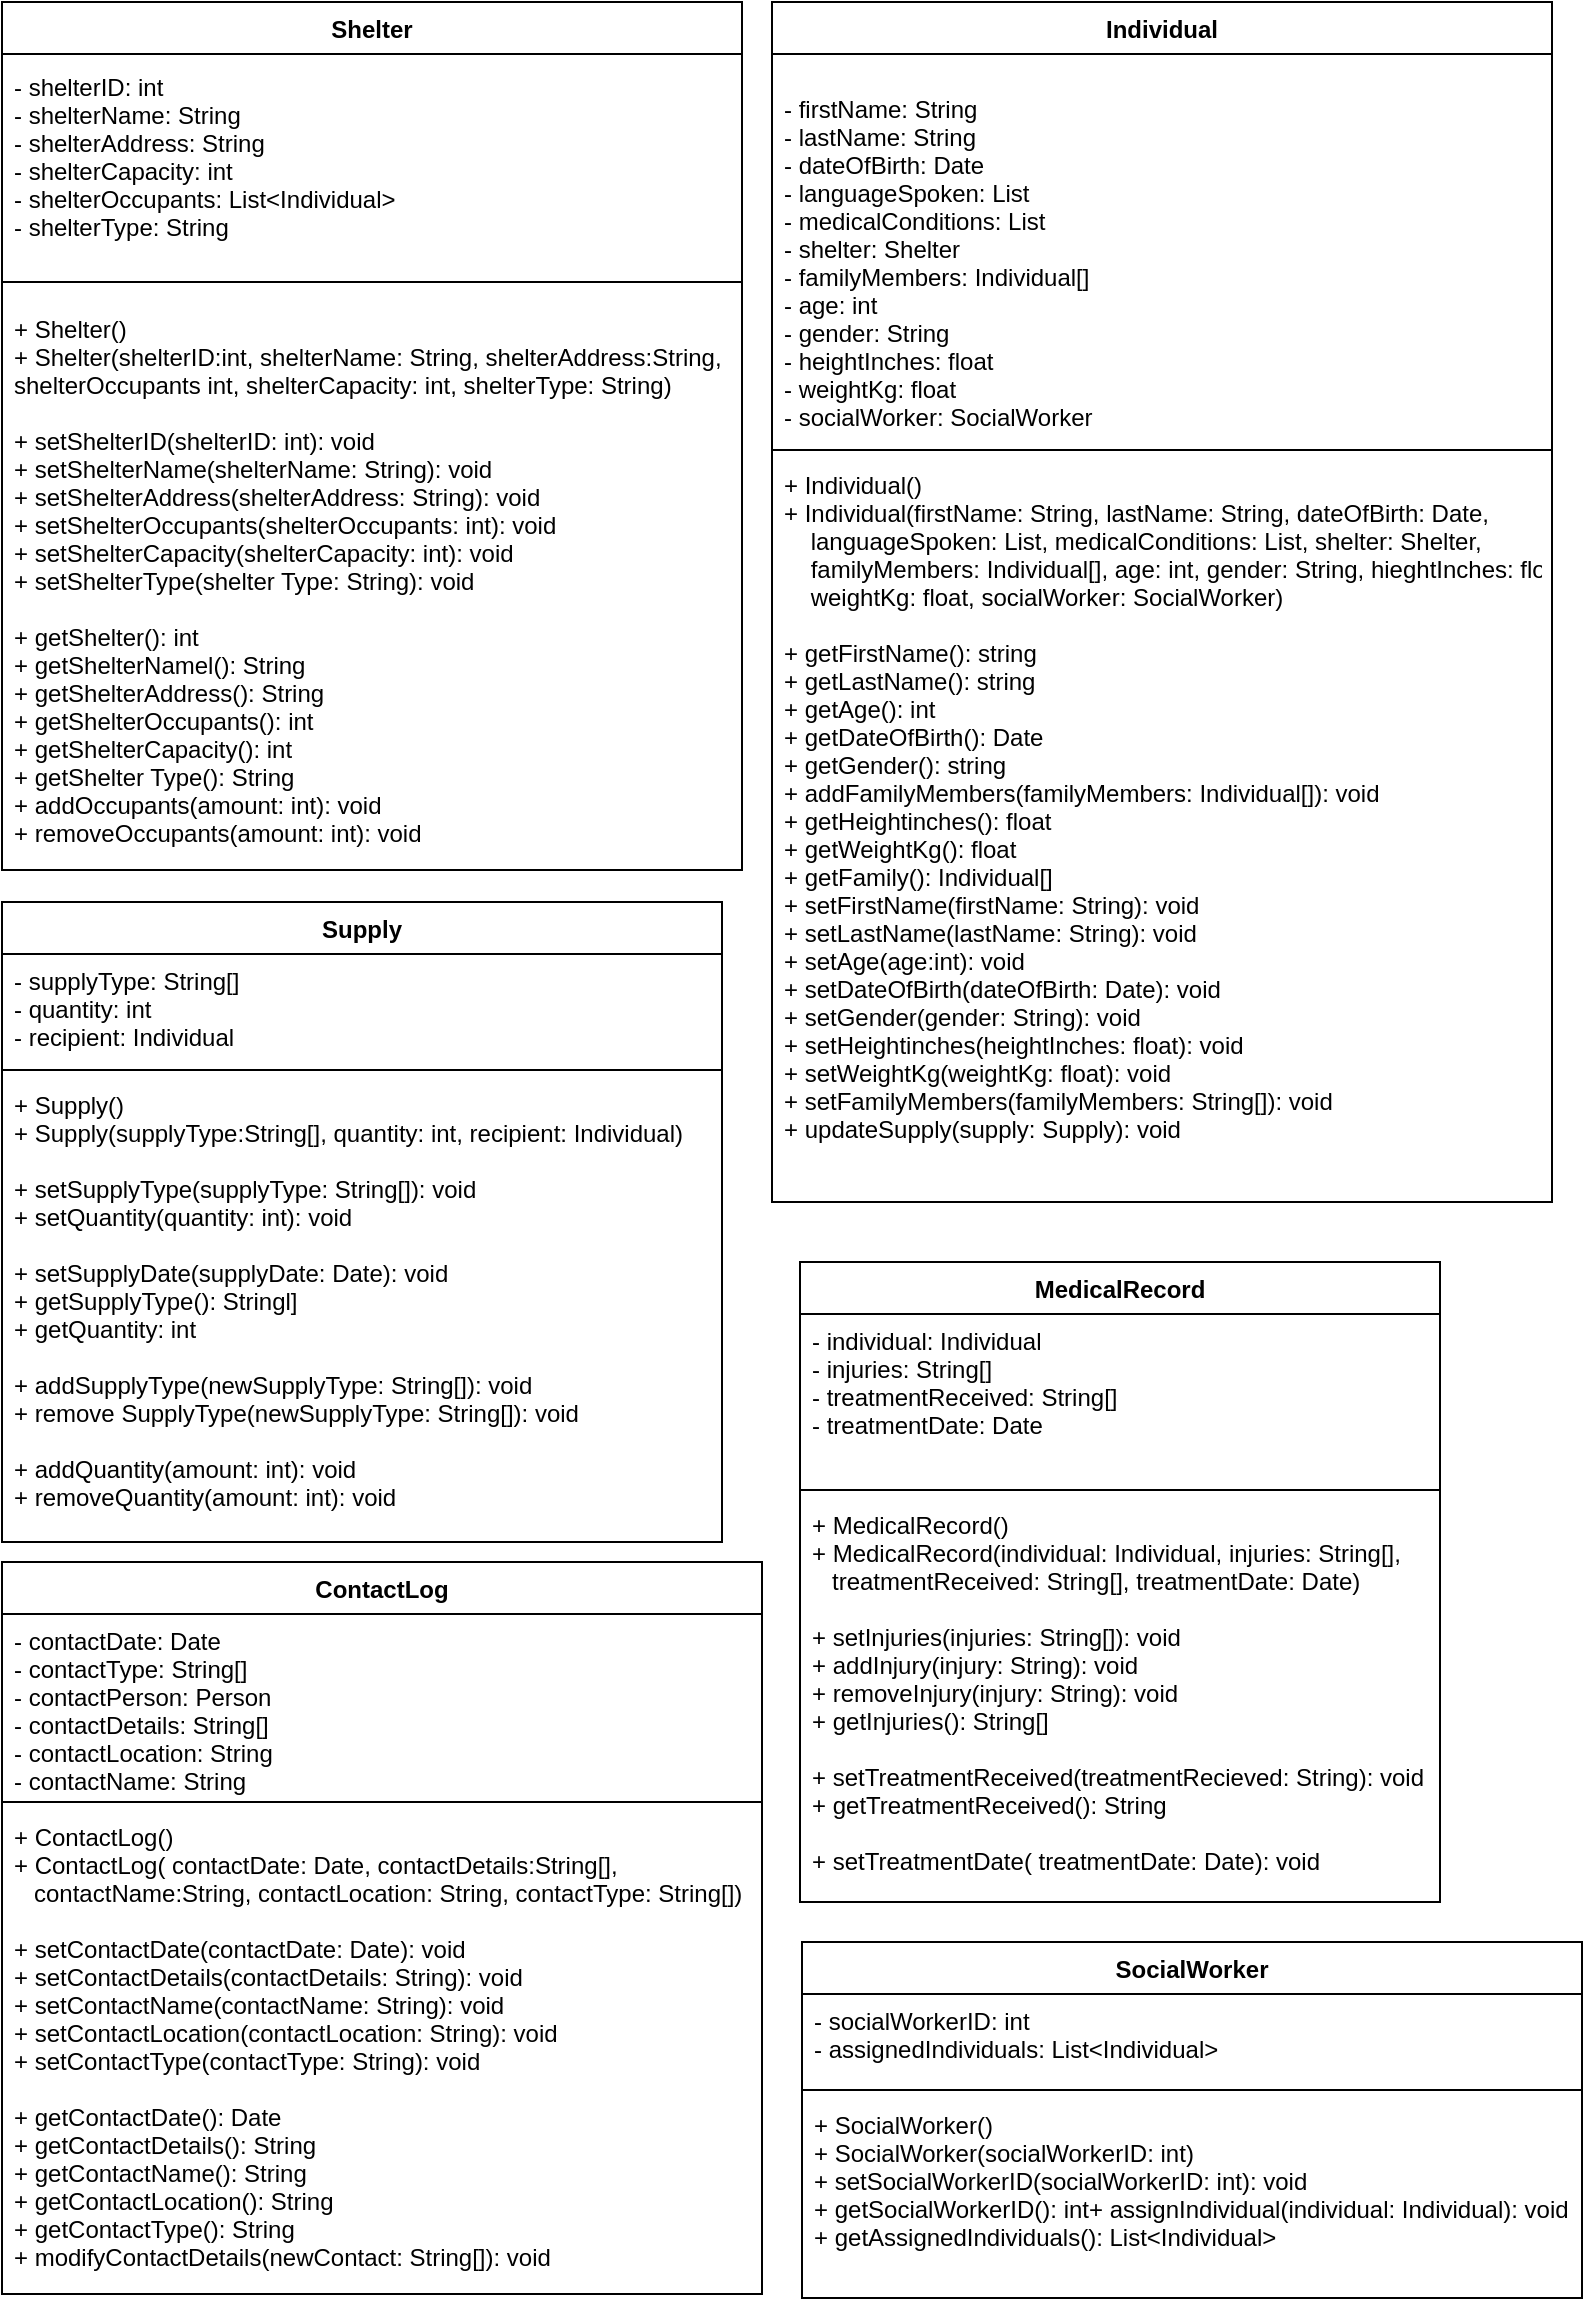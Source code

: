 <mxfile>
    <diagram id="C5RBs43oDa-KdzZeNtuy" name="Page-1">
        <mxGraphModel dx="1203" dy="623" grid="1" gridSize="10" guides="1" tooltips="1" connect="1" arrows="1" fold="1" page="1" pageScale="1" pageWidth="827" pageHeight="1169" math="0" shadow="0">
            <root>
                <mxCell id="WIyWlLk6GJQsqaUBKTNV-0"/>
                <mxCell id="WIyWlLk6GJQsqaUBKTNV-1" parent="WIyWlLk6GJQsqaUBKTNV-0"/>
                <mxCell id="31" value="Shelter" style="swimlane;fontStyle=1;align=center;verticalAlign=top;childLayout=stackLayout;horizontal=1;startSize=26;horizontalStack=0;resizeParent=1;resizeParentMax=0;resizeLast=0;collapsible=1;marginBottom=0;" vertex="1" parent="WIyWlLk6GJQsqaUBKTNV-1">
                    <mxGeometry x="15" y="10" width="370" height="434" as="geometry">
                        <mxRectangle x="70" y="220" width="80" height="30" as="alternateBounds"/>
                    </mxGeometry>
                </mxCell>
                <mxCell id="32" value="- shelterID: int&#10;- shelterName: String&#10;- shelterAddress: String&#10;- shelterCapacity: int&#10;- shelterOccupants: List&lt;Individual&gt;&#10;- shelterType: String" style="text;strokeColor=none;fillColor=none;align=left;verticalAlign=top;spacingLeft=4;spacingRight=4;overflow=hidden;rotatable=0;points=[[0,0.5],[1,0.5]];portConstraint=eastwest;spacing=2;spacingTop=3;" vertex="1" parent="31">
                    <mxGeometry y="26" width="370" height="104" as="geometry"/>
                </mxCell>
                <mxCell id="33" value="" style="line;strokeWidth=1;fillColor=none;align=left;verticalAlign=middle;spacingTop=-1;spacingLeft=3;spacingRight=3;rotatable=0;labelPosition=right;points=[];portConstraint=eastwest;strokeColor=inherit;" vertex="1" parent="31">
                    <mxGeometry y="130" width="370" height="20" as="geometry"/>
                </mxCell>
                <mxCell id="34" value="+ Shelter()&#10;+ Shelter(shelterID:int, shelterName: String, shelterAddress:String, &#10;shelterOccupants int, shelterCapacity: int, shelterType: String) &#10;&#10;+ setShelterID(shelterID: int): void &#10;+ setShelterName(shelterName: String): void &#10;+ setShelterAddress(shelterAddress: String): void &#10;+ setShelterOccupants(shelterOccupants: int): void &#10;+ setShelterCapacity(shelterCapacity: int): void &#10;+ setShelterType(shelter Type: String): void &#10;&#10;+ getShelter(): int &#10;+ getShelterNamel(): String &#10;+ getShelterAddress(): String &#10;+ getShelterOccupants(): int &#10;+ getShelterCapacity(): int &#10;+ getShelter Type(): String &#10;+ addOccupants(amount: int): void &#10;+ removeOccupants(amount: int): void " style="text;strokeColor=none;fillColor=none;align=left;verticalAlign=top;spacingLeft=4;spacingRight=4;overflow=hidden;rotatable=0;points=[[0,0.5],[1,0.5]];portConstraint=eastwest;" vertex="1" parent="31">
                    <mxGeometry y="150" width="370" height="284" as="geometry"/>
                </mxCell>
                <mxCell id="35" value="Individual" style="swimlane;fontStyle=1;align=center;verticalAlign=top;childLayout=stackLayout;horizontal=1;startSize=26;horizontalStack=0;resizeParent=1;resizeParentMax=0;resizeLast=0;collapsible=1;marginBottom=0;" vertex="1" parent="WIyWlLk6GJQsqaUBKTNV-1">
                    <mxGeometry x="400" y="10" width="390" height="600" as="geometry"/>
                </mxCell>
                <mxCell id="36" value="&#10;- firstName: String&#10;- lastName: String&#10;- dateOfBirth: Date&#10;- languageSpoken: List&#10;- medicalConditions: List&#10;- shelter: Shelter&#10;- familyMembers: Individual[]&#10;- age: int&#10;- gender: String&#10;- heightInches: float&#10;- weightKg: float&#10;- socialWorker: SocialWorker&#10;" style="text;strokeColor=none;fillColor=none;align=left;verticalAlign=top;spacingLeft=4;spacingRight=4;overflow=hidden;rotatable=0;points=[[0,0.5],[1,0.5]];portConstraint=eastwest;" vertex="1" parent="35">
                    <mxGeometry y="26" width="390" height="194" as="geometry"/>
                </mxCell>
                <mxCell id="37" value="" style="line;strokeWidth=1;fillColor=none;align=left;verticalAlign=middle;spacingTop=-1;spacingLeft=3;spacingRight=3;rotatable=0;labelPosition=right;points=[];portConstraint=eastwest;strokeColor=inherit;" vertex="1" parent="35">
                    <mxGeometry y="220" width="390" height="8" as="geometry"/>
                </mxCell>
                <mxCell id="38" value="+ Individual()&#10;+ Individual(firstName: String, lastName: String, dateOfBirth: Date, &#10;    languageSpoken: List, medicalConditions: List, shelter: Shelter, &#10;    familyMembers: Individual[], age: int, gender: String, hieghtInches: float, &#10;    weightKg: float, socialWorker: SocialWorker)&#10;&#10;+ getFirstName(): string&#10;+ getLastName(): string &#10;+ getAge(): int &#10;+ getDateOfBirth(): Date &#10;+ getGender(): string &#10;+ addFamilyMembers(familyMembers: Individual[]): void &#10;+ getHeightinches(): float &#10;+ getWeightKg(): float &#10;+ getFamily(): Individual[]&#10;+ setFirstName(firstName: String): void &#10;+ setLastName(lastName: String): void &#10;+ setAge(age:int): void &#10;+ setDateOfBirth(dateOfBirth: Date): void &#10;+ setGender(gender: String): void &#10;+ setHeightinches(heightInches: float): void &#10;+ setWeightKg(weightKg: float): void&#10;+ setFamilyMembers(familyMembers: String[]): void &#10;+ updateSupply(supply: Supply): void &#10;" style="text;strokeColor=none;fillColor=none;align=left;verticalAlign=top;spacingLeft=4;spacingRight=4;overflow=hidden;rotatable=0;points=[[0,0.5],[1,0.5]];portConstraint=eastwest;" vertex="1" parent="35">
                    <mxGeometry y="228" width="390" height="372" as="geometry"/>
                </mxCell>
                <mxCell id="39" value="MedicalRecord" style="swimlane;fontStyle=1;align=center;verticalAlign=top;childLayout=stackLayout;horizontal=1;startSize=26;horizontalStack=0;resizeParent=1;resizeParentMax=0;resizeLast=0;collapsible=1;marginBottom=0;" vertex="1" parent="WIyWlLk6GJQsqaUBKTNV-1">
                    <mxGeometry x="414" y="640" width="320" height="320" as="geometry">
                        <mxRectangle x="470" y="700" width="130" height="30" as="alternateBounds"/>
                    </mxGeometry>
                </mxCell>
                <mxCell id="40" value="- individual: Individual&#10;- injuries: String[]&#10;- treatmentReceived: String[]&#10;- treatmentDate: Date" style="text;strokeColor=none;fillColor=none;align=left;verticalAlign=top;spacingLeft=4;spacingRight=4;overflow=hidden;rotatable=0;points=[[0,0.5],[1,0.5]];portConstraint=eastwest;" vertex="1" parent="39">
                    <mxGeometry y="26" width="320" height="84" as="geometry"/>
                </mxCell>
                <mxCell id="41" value="" style="line;strokeWidth=1;fillColor=none;align=left;verticalAlign=middle;spacingTop=-1;spacingLeft=3;spacingRight=3;rotatable=0;labelPosition=right;points=[];portConstraint=eastwest;strokeColor=inherit;" vertex="1" parent="39">
                    <mxGeometry y="110" width="320" height="8" as="geometry"/>
                </mxCell>
                <mxCell id="42" value="+ MedicalRecord()&#10;+ MedicalRecord(individual: Individual, injuries: String[], &#10;   treatmentReceived: String[], treatmentDate: Date) &#10;&#10;+ setInjuries(injuries: String[]): void &#10;+ addInjury(injury: String): void&#10;+ removeInjury(injury: String): void&#10;+ getInjuries(): String[]&#10;&#10;+ setTreatmentReceived(treatmentRecieved: String): void &#10;+ getTreatmentReceived(): String&#10;&#10;+ setTreatmentDate( treatmentDate: Date): void &#10;&#10;" style="text;strokeColor=none;fillColor=none;align=left;verticalAlign=top;spacingLeft=4;spacingRight=4;overflow=hidden;rotatable=0;points=[[0,0.5],[1,0.5]];portConstraint=eastwest;" vertex="1" parent="39">
                    <mxGeometry y="118" width="320" height="202" as="geometry"/>
                </mxCell>
                <mxCell id="43" value="ContactLog" style="swimlane;fontStyle=1;align=center;verticalAlign=top;childLayout=stackLayout;horizontal=1;startSize=26;horizontalStack=0;resizeParent=1;resizeParentMax=0;resizeLast=0;collapsible=1;marginBottom=0;" vertex="1" parent="WIyWlLk6GJQsqaUBKTNV-1">
                    <mxGeometry x="15" y="790" width="380" height="366" as="geometry"/>
                </mxCell>
                <mxCell id="44" value="- contactDate: Date&#10;- contactType: String[]&#10;- contactPerson: Person&#10;- contactDetails: String[]&#10;- contactLocation: String&#10;- contactName: String" style="text;strokeColor=none;fillColor=none;align=left;verticalAlign=top;spacingLeft=4;spacingRight=4;overflow=hidden;rotatable=0;points=[[0,0.5],[1,0.5]];portConstraint=eastwest;" vertex="1" parent="43">
                    <mxGeometry y="26" width="380" height="90" as="geometry"/>
                </mxCell>
                <mxCell id="45" value="" style="line;strokeWidth=1;fillColor=none;align=left;verticalAlign=middle;spacingTop=-1;spacingLeft=3;spacingRight=3;rotatable=0;labelPosition=right;points=[];portConstraint=eastwest;strokeColor=inherit;" vertex="1" parent="43">
                    <mxGeometry y="116" width="380" height="8" as="geometry"/>
                </mxCell>
                <mxCell id="46" value="+ ContactLog()&#10;+ ContactLog( contactDate: Date, contactDetails:String[], &#10;   contactName:String, contactLocation: String, contactType: String[]) &#10;&#10;+ setContactDate(contactDate: Date): void &#10;+ setContactDetails(contactDetails: String): void &#10;+ setContactName(contactName: String): void &#10;+ setContactLocation(contactLocation: String): void &#10;+ setContactType(contactType: String): void &#10;&#10;+ getContactDate(): Date &#10;+ getContactDetails(): String &#10;+ getContactName(): String &#10;+ getContactLocation(): String &#10;+ getContactType(): String &#10;+ modifyContactDetails(newContact: String[]): void " style="text;strokeColor=none;fillColor=none;align=left;verticalAlign=top;spacingLeft=4;spacingRight=4;overflow=hidden;rotatable=0;points=[[0,0.5],[1,0.5]];portConstraint=eastwest;" vertex="1" parent="43">
                    <mxGeometry y="124" width="380" height="242" as="geometry"/>
                </mxCell>
                <mxCell id="47" value="Supply" style="swimlane;fontStyle=1;align=center;verticalAlign=top;childLayout=stackLayout;horizontal=1;startSize=26;horizontalStack=0;resizeParent=1;resizeParentMax=0;resizeLast=0;collapsible=1;marginBottom=0;" vertex="1" parent="WIyWlLk6GJQsqaUBKTNV-1">
                    <mxGeometry x="15" y="460" width="360" height="320" as="geometry"/>
                </mxCell>
                <mxCell id="48" value="- supplyType: String[]&#10;- quantity: int&#10;- recipient: Individual" style="text;strokeColor=none;fillColor=none;align=left;verticalAlign=top;spacingLeft=4;spacingRight=4;overflow=hidden;rotatable=0;points=[[0,0.5],[1,0.5]];portConstraint=eastwest;" vertex="1" parent="47">
                    <mxGeometry y="26" width="360" height="54" as="geometry"/>
                </mxCell>
                <mxCell id="49" value="" style="line;strokeWidth=1;fillColor=none;align=left;verticalAlign=middle;spacingTop=-1;spacingLeft=3;spacingRight=3;rotatable=0;labelPosition=right;points=[];portConstraint=eastwest;strokeColor=inherit;" vertex="1" parent="47">
                    <mxGeometry y="80" width="360" height="8" as="geometry"/>
                </mxCell>
                <mxCell id="50" value="+ Supply()&#10;+ Supply(supplyType:String[], quantity: int, recipient: Individual) &#10;&#10;+ setSupplyType(supplyType: String[]): void&#10;+ setQuantity(quantity: int): void&#10;&#10;+ setSupplyDate(supplyDate: Date): void&#10;+ getSupplyType(): Stringl]&#10;+ getQuantity: int&#10;&#10;+ addSupplyType(newSupplyType: String[]): void&#10;+ remove SupplyType(newSupplyType: String[]): void&#10;&#10;+ addQuantity(amount: int): void&#10;+ removeQuantity(amount: int): void" style="text;strokeColor=none;fillColor=none;align=left;verticalAlign=top;spacingLeft=4;spacingRight=4;overflow=hidden;rotatable=0;points=[[0,0.5],[1,0.5]];portConstraint=eastwest;" vertex="1" parent="47">
                    <mxGeometry y="88" width="360" height="232" as="geometry"/>
                </mxCell>
                <mxCell id="51" value="SocialWorker" style="swimlane;fontStyle=1;align=center;verticalAlign=top;childLayout=stackLayout;horizontal=1;startSize=26;horizontalStack=0;resizeParent=1;resizeParentMax=0;resizeLast=0;collapsible=1;marginBottom=0;" vertex="1" parent="WIyWlLk6GJQsqaUBKTNV-1">
                    <mxGeometry x="415" y="980" width="390" height="178" as="geometry"/>
                </mxCell>
                <mxCell id="52" value="- socialWorkerID: int&#10;- assignedIndividuals: List&lt;Individual&gt;" style="text;strokeColor=none;fillColor=none;align=left;verticalAlign=top;spacingLeft=4;spacingRight=4;overflow=hidden;rotatable=0;points=[[0,0.5],[1,0.5]];portConstraint=eastwest;" vertex="1" parent="51">
                    <mxGeometry y="26" width="390" height="44" as="geometry"/>
                </mxCell>
                <mxCell id="53" value="" style="line;strokeWidth=1;fillColor=none;align=left;verticalAlign=middle;spacingTop=-1;spacingLeft=3;spacingRight=3;rotatable=0;labelPosition=right;points=[];portConstraint=eastwest;strokeColor=inherit;" vertex="1" parent="51">
                    <mxGeometry y="70" width="390" height="8" as="geometry"/>
                </mxCell>
                <mxCell id="54" value="+ SocialWorker()&#10;+ SocialWorker(socialWorkerID: int)&#10;+ setSocialWorkerID(socialWorkerID: int): void&#10;+ getSocialWorkerID(): int+ assignIndividual(individual: Individual): void&#10;+ getAssignedIndividuals(): List&lt;Individual&gt;" style="text;strokeColor=none;fillColor=none;align=left;verticalAlign=top;spacingLeft=4;spacingRight=4;overflow=hidden;rotatable=0;points=[[0,0.5],[1,0.5]];portConstraint=eastwest;" vertex="1" parent="51">
                    <mxGeometry y="78" width="390" height="100" as="geometry"/>
                </mxCell>
            </root>
        </mxGraphModel>
    </diagram>
</mxfile>